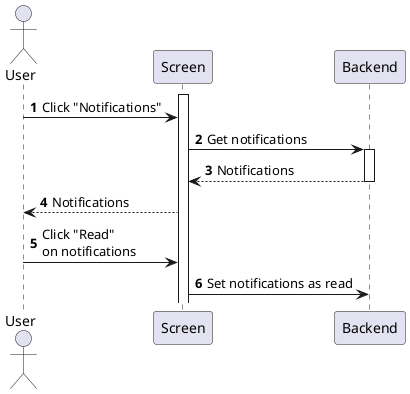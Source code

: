 @startuml my-notification-view
autonumber

actor "User" as a
participant Screen as f
participant Backend as b

activate f
a -> f : Click "Notifications"
f -> b : Get notifications
activate b
return Notifications
f --> a : Notifications
a -> f : Click "Read"\non notifications
f -> b : Set notifications as read
@enduml